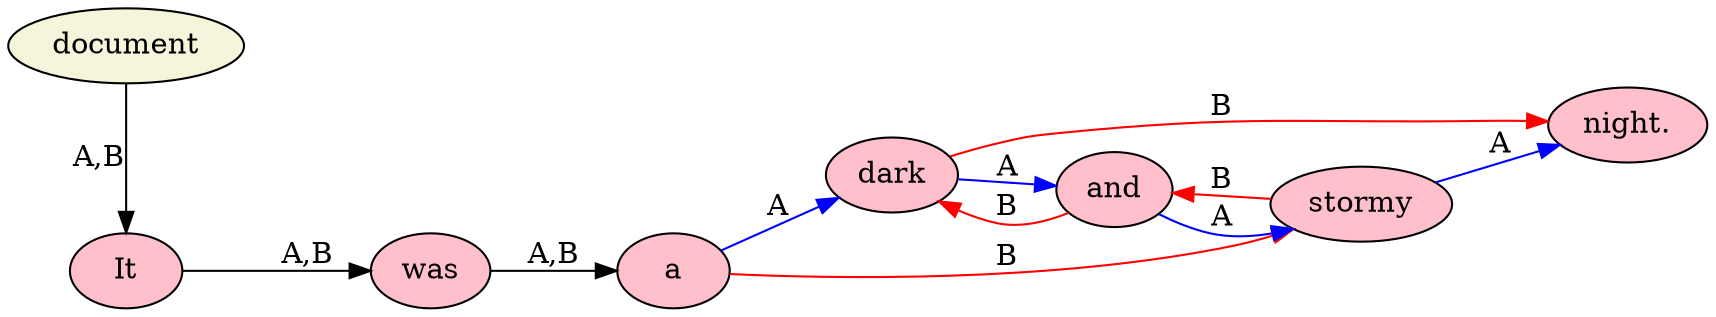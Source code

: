 digraph {
	rankdir=LR
	document[style=filled, fillcolor=beige]
	{ node [style=filled, fillcolor=pink] It; was; a; dark; and; stormy; night[label="night."]; }
	It -> was -> a [label="A,B"]
	a -> dark -> and -> stormy -> night [label=A, color=blue]
	a -> stormy -> and -> dark -> night [label=B, color=red]
	document -> It [constraint=false, minlen=2, label="A,B "]
}